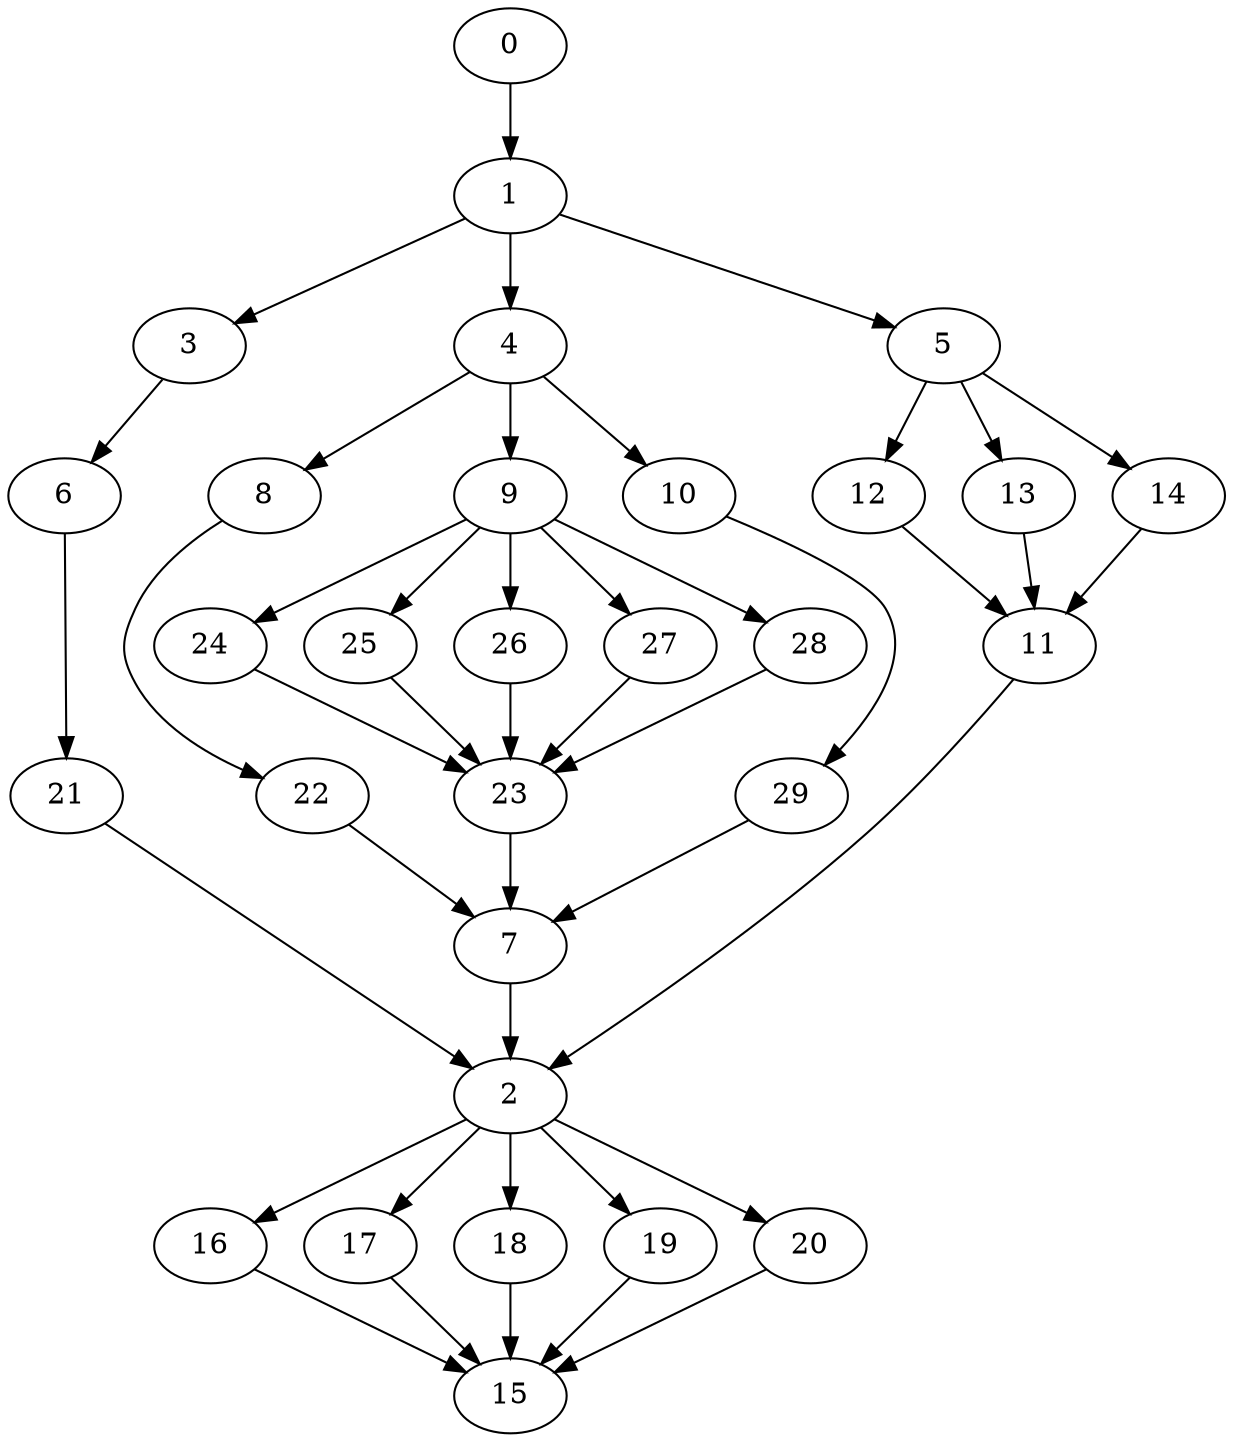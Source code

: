 digraph "SeriesParallel-MaxBf-5_Nodes_30_CCR_2.02_WeightType_Random" {
	0	 [Weight=2];
	1	 [Weight=9];
	0 -> 1	 [Weight=4];
	3	 [Weight=9];
	1 -> 3	 [Weight=11];
	4	 [Weight=6];
	1 -> 4	 [Weight=11];
	5	 [Weight=9];
	1 -> 5	 [Weight=13];
	2	 [Weight=9];
	16	 [Weight=5];
	2 -> 16	 [Weight=4];
	17	 [Weight=9];
	2 -> 17	 [Weight=10];
	18	 [Weight=5];
	2 -> 18	 [Weight=14];
	19	 [Weight=4];
	2 -> 19	 [Weight=6];
	20	 [Weight=6];
	2 -> 20	 [Weight=10];
	6	 [Weight=8];
	3 -> 6	 [Weight=7];
	8	 [Weight=4];
	4 -> 8	 [Weight=3];
	9	 [Weight=9];
	4 -> 9	 [Weight=6];
	10	 [Weight=4];
	4 -> 10	 [Weight=6];
	12	 [Weight=7];
	5 -> 12	 [Weight=14];
	13	 [Weight=8];
	5 -> 13	 [Weight=13];
	14	 [Weight=8];
	5 -> 14	 [Weight=6];
	21	 [Weight=8];
	6 -> 21	 [Weight=10];
	7	 [Weight=9];
	7 -> 2	 [Weight=6];
	22	 [Weight=8];
	8 -> 22	 [Weight=14];
	24	 [Weight=3];
	9 -> 24	 [Weight=3];
	25	 [Weight=4];
	9 -> 25	 [Weight=14];
	26	 [Weight=4];
	9 -> 26	 [Weight=6];
	27	 [Weight=8];
	9 -> 27	 [Weight=9];
	28	 [Weight=9];
	9 -> 28	 [Weight=10];
	29	 [Weight=6];
	10 -> 29	 [Weight=13];
	11	 [Weight=7];
	11 -> 2	 [Weight=3];
	12 -> 11	 [Weight=9];
	13 -> 11	 [Weight=14];
	14 -> 11	 [Weight=13];
	15	 [Weight=2];
	16 -> 15	 [Weight=11];
	17 -> 15	 [Weight=6];
	18 -> 15	 [Weight=4];
	19 -> 15	 [Weight=13];
	20 -> 15	 [Weight=9];
	21 -> 2	 [Weight=4];
	22 -> 7	 [Weight=13];
	23	 [Weight=8];
	23 -> 7	 [Weight=14];
	24 -> 23	 [Weight=13];
	25 -> 23	 [Weight=7];
	26 -> 23	 [Weight=10];
	27 -> 23	 [Weight=13];
	28 -> 23	 [Weight=9];
	29 -> 7	 [Weight=10];
}
